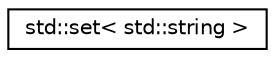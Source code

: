 digraph "Graphical Class Hierarchy"
{
  edge [fontname="Helvetica",fontsize="10",labelfontname="Helvetica",labelfontsize="10"];
  node [fontname="Helvetica",fontsize="10",shape=record];
  rankdir="LR";
  Node0 [label="std::set\< std::string \>",height=0.2,width=0.4,color="black", fillcolor="white", style="filled",URL="$classstd_1_1set.html"];
}
